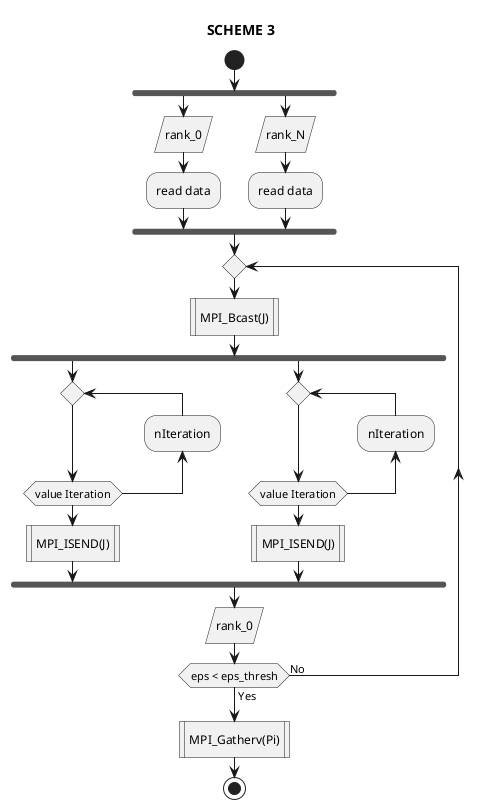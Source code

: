 @startuml
'left to right direction
' Horizontal lines: -->, <--, <-->'
title SCHEME 3
start
fork
    :rank_0/
    :read data;
fork again
    :rank_N/
    :read data;
end fork
repeat
    :MPI_Bcast(J)|
fork
repeat
    backward:nIteration;
    repeat while (value Iteration)
    :MPI_ISEND(J)|
fork again
repeat
    backward:nIteration;
    repeat while (value Iteration)
    :MPI_ISEND(J)|
end fork
:rank_0/
repeat while (eps < eps_thresh) is (No) not (Yes)
:MPI_Gatherv(Pi)|

stop

@enduml